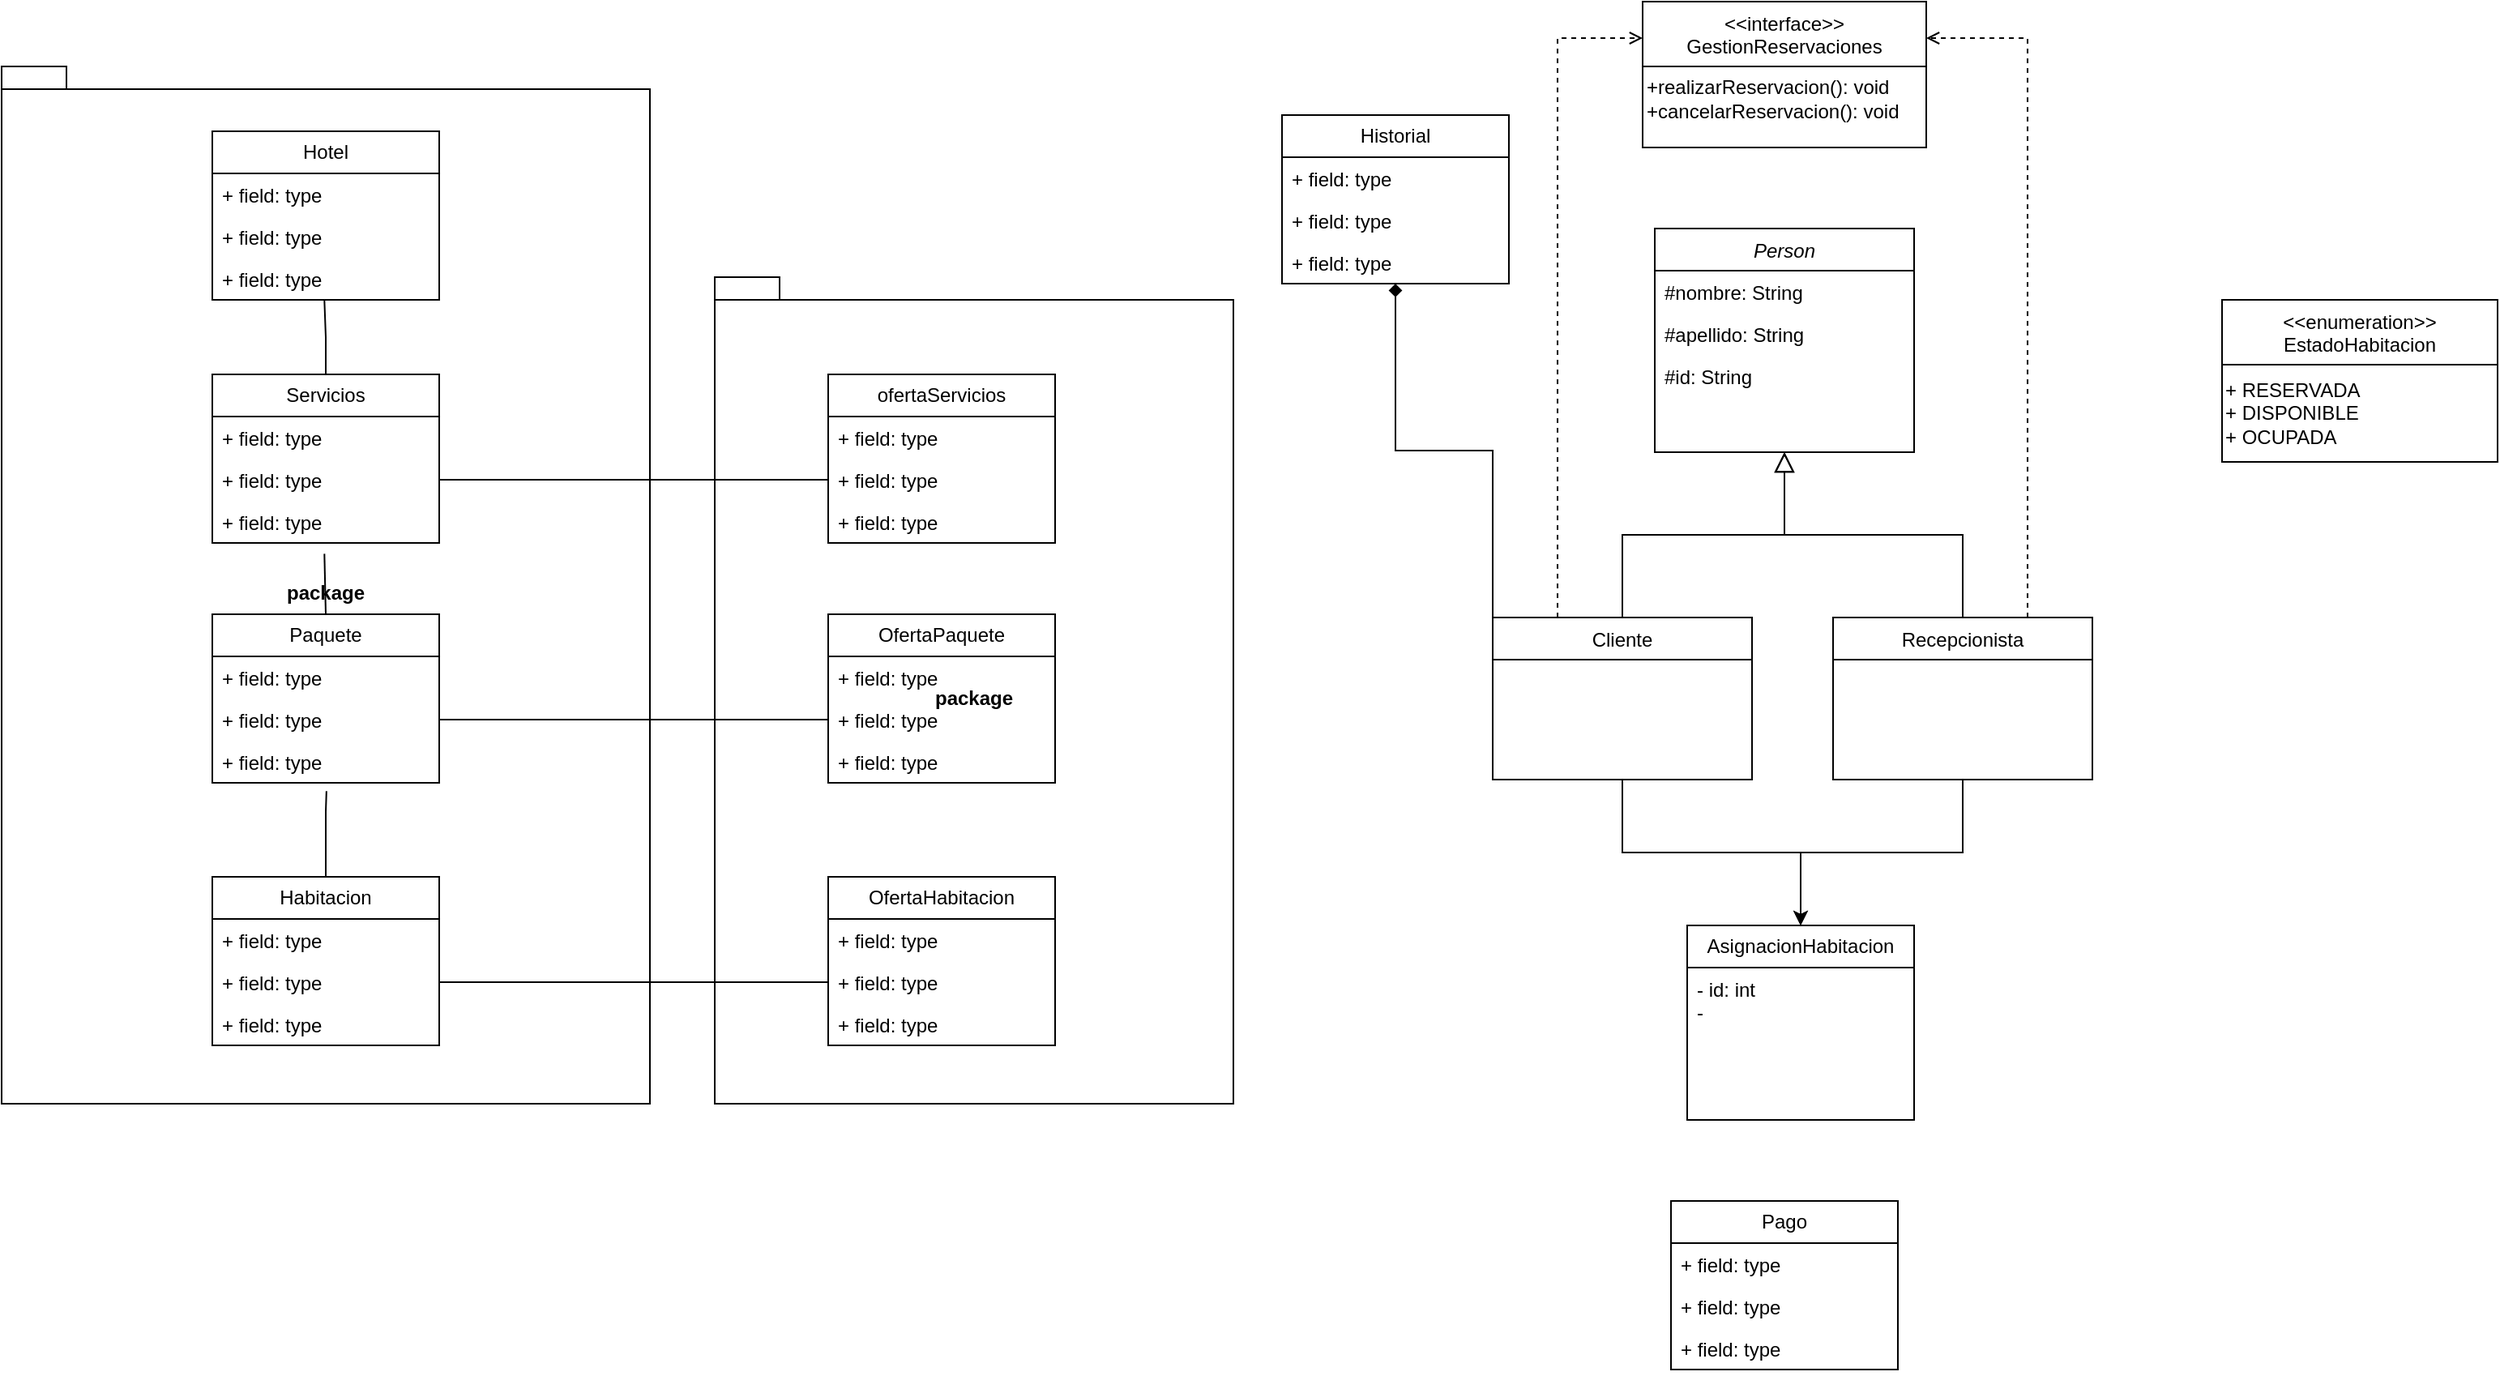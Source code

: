 <mxfile version="24.4.10" type="github">
  <diagram id="C5RBs43oDa-KdzZeNtuy" name="Page-1">
    <mxGraphModel dx="2172" dy="1944" grid="1" gridSize="10" guides="1" tooltips="1" connect="1" arrows="1" fold="1" page="1" pageScale="1" pageWidth="827" pageHeight="1169" math="0" shadow="0">
      <root>
        <mxCell id="WIyWlLk6GJQsqaUBKTNV-0" />
        <mxCell id="WIyWlLk6GJQsqaUBKTNV-1" parent="WIyWlLk6GJQsqaUBKTNV-0" />
        <mxCell id="N4pSZDwO3v6WcjhLpMqt-45" value="package" style="shape=folder;fontStyle=1;spacingTop=10;tabWidth=40;tabHeight=14;tabPosition=left;html=1;whiteSpace=wrap;" vertex="1" parent="WIyWlLk6GJQsqaUBKTNV-1">
          <mxGeometry x="-360" y="150" width="320" height="510" as="geometry" />
        </mxCell>
        <mxCell id="N4pSZDwO3v6WcjhLpMqt-44" value="package" style="shape=folder;fontStyle=1;spacingTop=10;tabWidth=40;tabHeight=14;tabPosition=left;html=1;whiteSpace=wrap;" vertex="1" parent="WIyWlLk6GJQsqaUBKTNV-1">
          <mxGeometry x="-800" y="20" width="400" height="640" as="geometry" />
        </mxCell>
        <mxCell id="zkfFHV4jXpPFQw0GAbJ--0" value="Person" style="swimlane;fontStyle=2;align=center;verticalAlign=top;childLayout=stackLayout;horizontal=1;startSize=26;horizontalStack=0;resizeParent=1;resizeLast=0;collapsible=1;marginBottom=0;rounded=0;shadow=0;strokeWidth=1;" parent="WIyWlLk6GJQsqaUBKTNV-1" vertex="1">
          <mxGeometry x="220" y="120" width="160" height="138" as="geometry">
            <mxRectangle x="230" y="140" width="160" height="26" as="alternateBounds" />
          </mxGeometry>
        </mxCell>
        <mxCell id="zkfFHV4jXpPFQw0GAbJ--1" value="#nombre: String" style="text;align=left;verticalAlign=top;spacingLeft=4;spacingRight=4;overflow=hidden;rotatable=0;points=[[0,0.5],[1,0.5]];portConstraint=eastwest;" parent="zkfFHV4jXpPFQw0GAbJ--0" vertex="1">
          <mxGeometry y="26" width="160" height="26" as="geometry" />
        </mxCell>
        <mxCell id="zkfFHV4jXpPFQw0GAbJ--2" value="#apellido: String" style="text;align=left;verticalAlign=top;spacingLeft=4;spacingRight=4;overflow=hidden;rotatable=0;points=[[0,0.5],[1,0.5]];portConstraint=eastwest;rounded=0;shadow=0;html=0;" parent="zkfFHV4jXpPFQw0GAbJ--0" vertex="1">
          <mxGeometry y="52" width="160" height="26" as="geometry" />
        </mxCell>
        <mxCell id="zkfFHV4jXpPFQw0GAbJ--3" value="#id: String" style="text;align=left;verticalAlign=top;spacingLeft=4;spacingRight=4;overflow=hidden;rotatable=0;points=[[0,0.5],[1,0.5]];portConstraint=eastwest;rounded=0;shadow=0;html=0;" parent="zkfFHV4jXpPFQw0GAbJ--0" vertex="1">
          <mxGeometry y="78" width="160" height="26" as="geometry" />
        </mxCell>
        <mxCell id="N4pSZDwO3v6WcjhLpMqt-57" style="edgeStyle=orthogonalEdgeStyle;rounded=0;orthogonalLoop=1;jettySize=auto;html=1;exitX=0.5;exitY=1;exitDx=0;exitDy=0;entryX=0.5;entryY=0;entryDx=0;entryDy=0;" edge="1" parent="WIyWlLk6GJQsqaUBKTNV-1" source="zkfFHV4jXpPFQw0GAbJ--6" target="N4pSZDwO3v6WcjhLpMqt-9">
          <mxGeometry relative="1" as="geometry" />
        </mxCell>
        <mxCell id="N4pSZDwO3v6WcjhLpMqt-63" style="edgeStyle=orthogonalEdgeStyle;rounded=0;orthogonalLoop=1;jettySize=auto;html=1;exitX=0.25;exitY=0;exitDx=0;exitDy=0;entryX=0;entryY=0.25;entryDx=0;entryDy=0;dashed=1;endArrow=open;endFill=0;" edge="1" parent="WIyWlLk6GJQsqaUBKTNV-1" source="zkfFHV4jXpPFQw0GAbJ--6" target="zFtzIH7kKe3bV-_yGn1V-0">
          <mxGeometry relative="1" as="geometry" />
        </mxCell>
        <mxCell id="N4pSZDwO3v6WcjhLpMqt-65" style="edgeStyle=orthogonalEdgeStyle;rounded=0;orthogonalLoop=1;jettySize=auto;html=1;exitX=0;exitY=0;exitDx=0;exitDy=0;entryX=0.5;entryY=1;entryDx=0;entryDy=0;endArrow=diamond;endFill=1;" edge="1" parent="WIyWlLk6GJQsqaUBKTNV-1" source="zkfFHV4jXpPFQw0GAbJ--6" target="N4pSZDwO3v6WcjhLpMqt-1">
          <mxGeometry relative="1" as="geometry" />
        </mxCell>
        <mxCell id="zkfFHV4jXpPFQw0GAbJ--6" value="Cliente" style="swimlane;fontStyle=0;align=center;verticalAlign=top;childLayout=stackLayout;horizontal=1;startSize=26;horizontalStack=0;resizeParent=1;resizeLast=0;collapsible=1;marginBottom=0;rounded=0;shadow=0;strokeWidth=1;" parent="WIyWlLk6GJQsqaUBKTNV-1" vertex="1">
          <mxGeometry x="120" y="360" width="160" height="100" as="geometry">
            <mxRectangle x="130" y="380" width="160" height="26" as="alternateBounds" />
          </mxGeometry>
        </mxCell>
        <mxCell id="zkfFHV4jXpPFQw0GAbJ--12" value="" style="endArrow=block;endSize=10;endFill=0;shadow=0;strokeWidth=1;rounded=0;curved=0;edgeStyle=elbowEdgeStyle;elbow=vertical;" parent="WIyWlLk6GJQsqaUBKTNV-1" source="zkfFHV4jXpPFQw0GAbJ--6" target="zkfFHV4jXpPFQw0GAbJ--0" edge="1">
          <mxGeometry width="160" relative="1" as="geometry">
            <mxPoint x="200" y="203" as="sourcePoint" />
            <mxPoint x="200" y="203" as="targetPoint" />
          </mxGeometry>
        </mxCell>
        <mxCell id="N4pSZDwO3v6WcjhLpMqt-58" style="edgeStyle=orthogonalEdgeStyle;rounded=0;orthogonalLoop=1;jettySize=auto;html=1;exitX=0.5;exitY=1;exitDx=0;exitDy=0;entryX=0.5;entryY=0;entryDx=0;entryDy=0;" edge="1" parent="WIyWlLk6GJQsqaUBKTNV-1" source="zkfFHV4jXpPFQw0GAbJ--13" target="N4pSZDwO3v6WcjhLpMqt-9">
          <mxGeometry relative="1" as="geometry" />
        </mxCell>
        <mxCell id="N4pSZDwO3v6WcjhLpMqt-64" style="edgeStyle=orthogonalEdgeStyle;rounded=0;orthogonalLoop=1;jettySize=auto;html=1;exitX=0.75;exitY=0;exitDx=0;exitDy=0;entryX=1;entryY=0.25;entryDx=0;entryDy=0;dashed=1;endArrow=open;endFill=0;" edge="1" parent="WIyWlLk6GJQsqaUBKTNV-1" source="zkfFHV4jXpPFQw0GAbJ--13" target="zFtzIH7kKe3bV-_yGn1V-0">
          <mxGeometry relative="1" as="geometry" />
        </mxCell>
        <mxCell id="zkfFHV4jXpPFQw0GAbJ--13" value="Recepcionista" style="swimlane;fontStyle=0;align=center;verticalAlign=top;childLayout=stackLayout;horizontal=1;startSize=26;horizontalStack=0;resizeParent=1;resizeLast=0;collapsible=1;marginBottom=0;rounded=0;shadow=0;strokeWidth=1;" parent="WIyWlLk6GJQsqaUBKTNV-1" vertex="1">
          <mxGeometry x="330" y="360" width="160" height="100" as="geometry">
            <mxRectangle x="340" y="380" width="170" height="26" as="alternateBounds" />
          </mxGeometry>
        </mxCell>
        <mxCell id="zkfFHV4jXpPFQw0GAbJ--16" value="" style="endArrow=block;endSize=10;endFill=0;shadow=0;strokeWidth=1;rounded=0;curved=0;edgeStyle=elbowEdgeStyle;elbow=vertical;" parent="WIyWlLk6GJQsqaUBKTNV-1" source="zkfFHV4jXpPFQw0GAbJ--13" target="zkfFHV4jXpPFQw0GAbJ--0" edge="1">
          <mxGeometry width="160" relative="1" as="geometry">
            <mxPoint x="210" y="373" as="sourcePoint" />
            <mxPoint x="310" y="271" as="targetPoint" />
          </mxGeometry>
        </mxCell>
        <mxCell id="zFtzIH7kKe3bV-_yGn1V-0" value="&lt;&lt;interface&gt;&gt;&#xa;GestionReservaciones" style="swimlane;fontStyle=0;align=center;verticalAlign=top;childLayout=stackLayout;horizontal=1;startSize=40;horizontalStack=0;resizeParent=1;resizeLast=0;collapsible=1;marginBottom=0;rounded=0;shadow=0;strokeWidth=1;" parent="WIyWlLk6GJQsqaUBKTNV-1" vertex="1">
          <mxGeometry x="212.5" y="-20" width="175" height="90" as="geometry">
            <mxRectangle x="130" y="380" width="160" height="26" as="alternateBounds" />
          </mxGeometry>
        </mxCell>
        <mxCell id="zFtzIH7kKe3bV-_yGn1V-1" value="+realizarReservacion(): void&lt;div&gt;+cancelarReservacion(): void&lt;/div&gt;" style="text;html=1;align=left;verticalAlign=middle;resizable=0;points=[];autosize=1;strokeColor=none;fillColor=none;" parent="zFtzIH7kKe3bV-_yGn1V-0" vertex="1">
          <mxGeometry y="40" width="175" height="40" as="geometry" />
        </mxCell>
        <mxCell id="zFtzIH7kKe3bV-_yGn1V-3" value="&lt;&lt;enumeration&gt;&gt;&#xa;EstadoHabitacion" style="swimlane;fontStyle=0;align=center;verticalAlign=top;childLayout=stackLayout;horizontal=1;startSize=40;horizontalStack=0;resizeParent=1;resizeLast=0;collapsible=1;marginBottom=0;rounded=0;shadow=0;strokeWidth=1;" parent="WIyWlLk6GJQsqaUBKTNV-1" vertex="1">
          <mxGeometry x="570" y="164" width="170" height="100" as="geometry">
            <mxRectangle x="130" y="380" width="160" height="26" as="alternateBounds" />
          </mxGeometry>
        </mxCell>
        <mxCell id="zFtzIH7kKe3bV-_yGn1V-4" value="+ RESERVADA&lt;div&gt;+ DISPONIBLE&lt;/div&gt;&lt;div&gt;+ OCUPADA&lt;/div&gt;" style="text;html=1;align=left;verticalAlign=middle;resizable=0;points=[];autosize=1;strokeColor=none;fillColor=none;" parent="zFtzIH7kKe3bV-_yGn1V-3" vertex="1">
          <mxGeometry y="40" width="170" height="60" as="geometry" />
        </mxCell>
        <mxCell id="N4pSZDwO3v6WcjhLpMqt-1" value="Historial" style="swimlane;fontStyle=0;childLayout=stackLayout;horizontal=1;startSize=26;fillColor=none;horizontalStack=0;resizeParent=1;resizeParentMax=0;resizeLast=0;collapsible=1;marginBottom=0;whiteSpace=wrap;html=1;" vertex="1" parent="WIyWlLk6GJQsqaUBKTNV-1">
          <mxGeometry x="-10" y="50" width="140" height="104" as="geometry" />
        </mxCell>
        <mxCell id="N4pSZDwO3v6WcjhLpMqt-2" value="+ field: type" style="text;strokeColor=none;fillColor=none;align=left;verticalAlign=top;spacingLeft=4;spacingRight=4;overflow=hidden;rotatable=0;points=[[0,0.5],[1,0.5]];portConstraint=eastwest;whiteSpace=wrap;html=1;" vertex="1" parent="N4pSZDwO3v6WcjhLpMqt-1">
          <mxGeometry y="26" width="140" height="26" as="geometry" />
        </mxCell>
        <mxCell id="N4pSZDwO3v6WcjhLpMqt-3" value="+ field: type" style="text;strokeColor=none;fillColor=none;align=left;verticalAlign=top;spacingLeft=4;spacingRight=4;overflow=hidden;rotatable=0;points=[[0,0.5],[1,0.5]];portConstraint=eastwest;whiteSpace=wrap;html=1;" vertex="1" parent="N4pSZDwO3v6WcjhLpMqt-1">
          <mxGeometry y="52" width="140" height="26" as="geometry" />
        </mxCell>
        <mxCell id="N4pSZDwO3v6WcjhLpMqt-4" value="+ field: type" style="text;strokeColor=none;fillColor=none;align=left;verticalAlign=top;spacingLeft=4;spacingRight=4;overflow=hidden;rotatable=0;points=[[0,0.5],[1,0.5]];portConstraint=eastwest;whiteSpace=wrap;html=1;" vertex="1" parent="N4pSZDwO3v6WcjhLpMqt-1">
          <mxGeometry y="78" width="140" height="26" as="geometry" />
        </mxCell>
        <mxCell id="N4pSZDwO3v6WcjhLpMqt-5" value="Pago" style="swimlane;fontStyle=0;childLayout=stackLayout;horizontal=1;startSize=26;fillColor=none;horizontalStack=0;resizeParent=1;resizeParentMax=0;resizeLast=0;collapsible=1;marginBottom=0;whiteSpace=wrap;html=1;" vertex="1" parent="WIyWlLk6GJQsqaUBKTNV-1">
          <mxGeometry x="230" y="720" width="140" height="104" as="geometry" />
        </mxCell>
        <mxCell id="N4pSZDwO3v6WcjhLpMqt-6" value="+ field: type" style="text;strokeColor=none;fillColor=none;align=left;verticalAlign=top;spacingLeft=4;spacingRight=4;overflow=hidden;rotatable=0;points=[[0,0.5],[1,0.5]];portConstraint=eastwest;whiteSpace=wrap;html=1;" vertex="1" parent="N4pSZDwO3v6WcjhLpMqt-5">
          <mxGeometry y="26" width="140" height="26" as="geometry" />
        </mxCell>
        <mxCell id="N4pSZDwO3v6WcjhLpMqt-7" value="+ field: type" style="text;strokeColor=none;fillColor=none;align=left;verticalAlign=top;spacingLeft=4;spacingRight=4;overflow=hidden;rotatable=0;points=[[0,0.5],[1,0.5]];portConstraint=eastwest;whiteSpace=wrap;html=1;" vertex="1" parent="N4pSZDwO3v6WcjhLpMqt-5">
          <mxGeometry y="52" width="140" height="26" as="geometry" />
        </mxCell>
        <mxCell id="N4pSZDwO3v6WcjhLpMqt-8" value="+ field: type" style="text;strokeColor=none;fillColor=none;align=left;verticalAlign=top;spacingLeft=4;spacingRight=4;overflow=hidden;rotatable=0;points=[[0,0.5],[1,0.5]];portConstraint=eastwest;whiteSpace=wrap;html=1;" vertex="1" parent="N4pSZDwO3v6WcjhLpMqt-5">
          <mxGeometry y="78" width="140" height="26" as="geometry" />
        </mxCell>
        <mxCell id="N4pSZDwO3v6WcjhLpMqt-9" value="AsignacionHabitacion" style="swimlane;fontStyle=0;childLayout=stackLayout;horizontal=1;startSize=26;fillColor=none;horizontalStack=0;resizeParent=1;resizeParentMax=0;resizeLast=0;collapsible=1;marginBottom=0;whiteSpace=wrap;html=1;" vertex="1" parent="WIyWlLk6GJQsqaUBKTNV-1">
          <mxGeometry x="240" y="550" width="140" height="120" as="geometry" />
        </mxCell>
        <mxCell id="N4pSZDwO3v6WcjhLpMqt-10" value="- id: int&lt;div&gt;-&amp;nbsp;&lt;/div&gt;" style="text;strokeColor=none;fillColor=none;align=left;verticalAlign=top;spacingLeft=4;spacingRight=4;overflow=hidden;rotatable=0;points=[[0,0.5],[1,0.5]];portConstraint=eastwest;whiteSpace=wrap;html=1;" vertex="1" parent="N4pSZDwO3v6WcjhLpMqt-9">
          <mxGeometry y="26" width="140" height="94" as="geometry" />
        </mxCell>
        <mxCell id="N4pSZDwO3v6WcjhLpMqt-13" value="OfertaHabitacion" style="swimlane;fontStyle=0;childLayout=stackLayout;horizontal=1;startSize=26;fillColor=none;horizontalStack=0;resizeParent=1;resizeParentMax=0;resizeLast=0;collapsible=1;marginBottom=0;whiteSpace=wrap;html=1;" vertex="1" parent="WIyWlLk6GJQsqaUBKTNV-1">
          <mxGeometry x="-290" y="520" width="140" height="104" as="geometry" />
        </mxCell>
        <mxCell id="N4pSZDwO3v6WcjhLpMqt-14" value="+ field: type" style="text;strokeColor=none;fillColor=none;align=left;verticalAlign=top;spacingLeft=4;spacingRight=4;overflow=hidden;rotatable=0;points=[[0,0.5],[1,0.5]];portConstraint=eastwest;whiteSpace=wrap;html=1;" vertex="1" parent="N4pSZDwO3v6WcjhLpMqt-13">
          <mxGeometry y="26" width="140" height="26" as="geometry" />
        </mxCell>
        <mxCell id="N4pSZDwO3v6WcjhLpMqt-15" value="+ field: type" style="text;strokeColor=none;fillColor=none;align=left;verticalAlign=top;spacingLeft=4;spacingRight=4;overflow=hidden;rotatable=0;points=[[0,0.5],[1,0.5]];portConstraint=eastwest;whiteSpace=wrap;html=1;" vertex="1" parent="N4pSZDwO3v6WcjhLpMqt-13">
          <mxGeometry y="52" width="140" height="26" as="geometry" />
        </mxCell>
        <mxCell id="N4pSZDwO3v6WcjhLpMqt-16" value="+ field: type" style="text;strokeColor=none;fillColor=none;align=left;verticalAlign=top;spacingLeft=4;spacingRight=4;overflow=hidden;rotatable=0;points=[[0,0.5],[1,0.5]];portConstraint=eastwest;whiteSpace=wrap;html=1;" vertex="1" parent="N4pSZDwO3v6WcjhLpMqt-13">
          <mxGeometry y="78" width="140" height="26" as="geometry" />
        </mxCell>
        <mxCell id="N4pSZDwO3v6WcjhLpMqt-17" value="OfertaPaquete" style="swimlane;fontStyle=0;childLayout=stackLayout;horizontal=1;startSize=26;fillColor=none;horizontalStack=0;resizeParent=1;resizeParentMax=0;resizeLast=0;collapsible=1;marginBottom=0;whiteSpace=wrap;html=1;" vertex="1" parent="WIyWlLk6GJQsqaUBKTNV-1">
          <mxGeometry x="-290" y="358" width="140" height="104" as="geometry" />
        </mxCell>
        <mxCell id="N4pSZDwO3v6WcjhLpMqt-18" value="+ field: type" style="text;strokeColor=none;fillColor=none;align=left;verticalAlign=top;spacingLeft=4;spacingRight=4;overflow=hidden;rotatable=0;points=[[0,0.5],[1,0.5]];portConstraint=eastwest;whiteSpace=wrap;html=1;" vertex="1" parent="N4pSZDwO3v6WcjhLpMqt-17">
          <mxGeometry y="26" width="140" height="26" as="geometry" />
        </mxCell>
        <mxCell id="N4pSZDwO3v6WcjhLpMqt-19" value="+ field: type" style="text;strokeColor=none;fillColor=none;align=left;verticalAlign=top;spacingLeft=4;spacingRight=4;overflow=hidden;rotatable=0;points=[[0,0.5],[1,0.5]];portConstraint=eastwest;whiteSpace=wrap;html=1;" vertex="1" parent="N4pSZDwO3v6WcjhLpMqt-17">
          <mxGeometry y="52" width="140" height="26" as="geometry" />
        </mxCell>
        <mxCell id="N4pSZDwO3v6WcjhLpMqt-20" value="+ field: type" style="text;strokeColor=none;fillColor=none;align=left;verticalAlign=top;spacingLeft=4;spacingRight=4;overflow=hidden;rotatable=0;points=[[0,0.5],[1,0.5]];portConstraint=eastwest;whiteSpace=wrap;html=1;" vertex="1" parent="N4pSZDwO3v6WcjhLpMqt-17">
          <mxGeometry y="78" width="140" height="26" as="geometry" />
        </mxCell>
        <mxCell id="N4pSZDwO3v6WcjhLpMqt-21" value="Hotel" style="swimlane;fontStyle=0;childLayout=stackLayout;horizontal=1;startSize=26;fillColor=none;horizontalStack=0;resizeParent=1;resizeParentMax=0;resizeLast=0;collapsible=1;marginBottom=0;whiteSpace=wrap;html=1;" vertex="1" parent="WIyWlLk6GJQsqaUBKTNV-1">
          <mxGeometry x="-670" y="60" width="140" height="104" as="geometry" />
        </mxCell>
        <mxCell id="N4pSZDwO3v6WcjhLpMqt-22" value="+ field: type" style="text;strokeColor=none;fillColor=none;align=left;verticalAlign=top;spacingLeft=4;spacingRight=4;overflow=hidden;rotatable=0;points=[[0,0.5],[1,0.5]];portConstraint=eastwest;whiteSpace=wrap;html=1;" vertex="1" parent="N4pSZDwO3v6WcjhLpMqt-21">
          <mxGeometry y="26" width="140" height="26" as="geometry" />
        </mxCell>
        <mxCell id="N4pSZDwO3v6WcjhLpMqt-23" value="+ field: type" style="text;strokeColor=none;fillColor=none;align=left;verticalAlign=top;spacingLeft=4;spacingRight=4;overflow=hidden;rotatable=0;points=[[0,0.5],[1,0.5]];portConstraint=eastwest;whiteSpace=wrap;html=1;" vertex="1" parent="N4pSZDwO3v6WcjhLpMqt-21">
          <mxGeometry y="52" width="140" height="26" as="geometry" />
        </mxCell>
        <mxCell id="N4pSZDwO3v6WcjhLpMqt-24" value="+ field: type" style="text;strokeColor=none;fillColor=none;align=left;verticalAlign=top;spacingLeft=4;spacingRight=4;overflow=hidden;rotatable=0;points=[[0,0.5],[1,0.5]];portConstraint=eastwest;whiteSpace=wrap;html=1;" vertex="1" parent="N4pSZDwO3v6WcjhLpMqt-21">
          <mxGeometry y="78" width="140" height="26" as="geometry" />
        </mxCell>
        <mxCell id="N4pSZDwO3v6WcjhLpMqt-25" value="Habitacion" style="swimlane;fontStyle=0;childLayout=stackLayout;horizontal=1;startSize=26;fillColor=none;horizontalStack=0;resizeParent=1;resizeParentMax=0;resizeLast=0;collapsible=1;marginBottom=0;whiteSpace=wrap;html=1;" vertex="1" parent="WIyWlLk6GJQsqaUBKTNV-1">
          <mxGeometry x="-670" y="520" width="140" height="104" as="geometry" />
        </mxCell>
        <mxCell id="N4pSZDwO3v6WcjhLpMqt-26" value="+ field: type" style="text;strokeColor=none;fillColor=none;align=left;verticalAlign=top;spacingLeft=4;spacingRight=4;overflow=hidden;rotatable=0;points=[[0,0.5],[1,0.5]];portConstraint=eastwest;whiteSpace=wrap;html=1;" vertex="1" parent="N4pSZDwO3v6WcjhLpMqt-25">
          <mxGeometry y="26" width="140" height="26" as="geometry" />
        </mxCell>
        <mxCell id="N4pSZDwO3v6WcjhLpMqt-27" value="+ field: type" style="text;strokeColor=none;fillColor=none;align=left;verticalAlign=top;spacingLeft=4;spacingRight=4;overflow=hidden;rotatable=0;points=[[0,0.5],[1,0.5]];portConstraint=eastwest;whiteSpace=wrap;html=1;" vertex="1" parent="N4pSZDwO3v6WcjhLpMqt-25">
          <mxGeometry y="52" width="140" height="26" as="geometry" />
        </mxCell>
        <mxCell id="N4pSZDwO3v6WcjhLpMqt-28" value="+ field: type" style="text;strokeColor=none;fillColor=none;align=left;verticalAlign=top;spacingLeft=4;spacingRight=4;overflow=hidden;rotatable=0;points=[[0,0.5],[1,0.5]];portConstraint=eastwest;whiteSpace=wrap;html=1;" vertex="1" parent="N4pSZDwO3v6WcjhLpMqt-25">
          <mxGeometry y="78" width="140" height="26" as="geometry" />
        </mxCell>
        <mxCell id="N4pSZDwO3v6WcjhLpMqt-30" value="Paquete" style="swimlane;fontStyle=0;childLayout=stackLayout;horizontal=1;startSize=26;fillColor=none;horizontalStack=0;resizeParent=1;resizeParentMax=0;resizeLast=0;collapsible=1;marginBottom=0;whiteSpace=wrap;html=1;" vertex="1" parent="WIyWlLk6GJQsqaUBKTNV-1">
          <mxGeometry x="-670" y="358" width="140" height="104" as="geometry" />
        </mxCell>
        <mxCell id="N4pSZDwO3v6WcjhLpMqt-31" value="+ field: type" style="text;strokeColor=none;fillColor=none;align=left;verticalAlign=top;spacingLeft=4;spacingRight=4;overflow=hidden;rotatable=0;points=[[0,0.5],[1,0.5]];portConstraint=eastwest;whiteSpace=wrap;html=1;" vertex="1" parent="N4pSZDwO3v6WcjhLpMqt-30">
          <mxGeometry y="26" width="140" height="26" as="geometry" />
        </mxCell>
        <mxCell id="N4pSZDwO3v6WcjhLpMqt-32" value="+ field: type" style="text;strokeColor=none;fillColor=none;align=left;verticalAlign=top;spacingLeft=4;spacingRight=4;overflow=hidden;rotatable=0;points=[[0,0.5],[1,0.5]];portConstraint=eastwest;whiteSpace=wrap;html=1;" vertex="1" parent="N4pSZDwO3v6WcjhLpMqt-30">
          <mxGeometry y="52" width="140" height="26" as="geometry" />
        </mxCell>
        <mxCell id="N4pSZDwO3v6WcjhLpMqt-33" value="+ field: type" style="text;strokeColor=none;fillColor=none;align=left;verticalAlign=top;spacingLeft=4;spacingRight=4;overflow=hidden;rotatable=0;points=[[0,0.5],[1,0.5]];portConstraint=eastwest;whiteSpace=wrap;html=1;" vertex="1" parent="N4pSZDwO3v6WcjhLpMqt-30">
          <mxGeometry y="78" width="140" height="26" as="geometry" />
        </mxCell>
        <mxCell id="N4pSZDwO3v6WcjhLpMqt-34" value="ofertaServicios" style="swimlane;fontStyle=0;childLayout=stackLayout;horizontal=1;startSize=26;fillColor=none;horizontalStack=0;resizeParent=1;resizeParentMax=0;resizeLast=0;collapsible=1;marginBottom=0;whiteSpace=wrap;html=1;" vertex="1" parent="WIyWlLk6GJQsqaUBKTNV-1">
          <mxGeometry x="-290" y="210" width="140" height="104" as="geometry" />
        </mxCell>
        <mxCell id="N4pSZDwO3v6WcjhLpMqt-35" value="+ field: type" style="text;strokeColor=none;fillColor=none;align=left;verticalAlign=top;spacingLeft=4;spacingRight=4;overflow=hidden;rotatable=0;points=[[0,0.5],[1,0.5]];portConstraint=eastwest;whiteSpace=wrap;html=1;" vertex="1" parent="N4pSZDwO3v6WcjhLpMqt-34">
          <mxGeometry y="26" width="140" height="26" as="geometry" />
        </mxCell>
        <mxCell id="N4pSZDwO3v6WcjhLpMqt-36" value="+ field: type" style="text;strokeColor=none;fillColor=none;align=left;verticalAlign=top;spacingLeft=4;spacingRight=4;overflow=hidden;rotatable=0;points=[[0,0.5],[1,0.5]];portConstraint=eastwest;whiteSpace=wrap;html=1;" vertex="1" parent="N4pSZDwO3v6WcjhLpMqt-34">
          <mxGeometry y="52" width="140" height="26" as="geometry" />
        </mxCell>
        <mxCell id="N4pSZDwO3v6WcjhLpMqt-37" value="+ field: type" style="text;strokeColor=none;fillColor=none;align=left;verticalAlign=top;spacingLeft=4;spacingRight=4;overflow=hidden;rotatable=0;points=[[0,0.5],[1,0.5]];portConstraint=eastwest;whiteSpace=wrap;html=1;" vertex="1" parent="N4pSZDwO3v6WcjhLpMqt-34">
          <mxGeometry y="78" width="140" height="26" as="geometry" />
        </mxCell>
        <mxCell id="N4pSZDwO3v6WcjhLpMqt-38" value="Servicios" style="swimlane;fontStyle=0;childLayout=stackLayout;horizontal=1;startSize=26;fillColor=none;horizontalStack=0;resizeParent=1;resizeParentMax=0;resizeLast=0;collapsible=1;marginBottom=0;whiteSpace=wrap;html=1;" vertex="1" parent="WIyWlLk6GJQsqaUBKTNV-1">
          <mxGeometry x="-670" y="210" width="140" height="104" as="geometry" />
        </mxCell>
        <mxCell id="N4pSZDwO3v6WcjhLpMqt-39" value="+ field: type" style="text;strokeColor=none;fillColor=none;align=left;verticalAlign=top;spacingLeft=4;spacingRight=4;overflow=hidden;rotatable=0;points=[[0,0.5],[1,0.5]];portConstraint=eastwest;whiteSpace=wrap;html=1;" vertex="1" parent="N4pSZDwO3v6WcjhLpMqt-38">
          <mxGeometry y="26" width="140" height="26" as="geometry" />
        </mxCell>
        <mxCell id="N4pSZDwO3v6WcjhLpMqt-40" value="+ field: type" style="text;strokeColor=none;fillColor=none;align=left;verticalAlign=top;spacingLeft=4;spacingRight=4;overflow=hidden;rotatable=0;points=[[0,0.5],[1,0.5]];portConstraint=eastwest;whiteSpace=wrap;html=1;" vertex="1" parent="N4pSZDwO3v6WcjhLpMqt-38">
          <mxGeometry y="52" width="140" height="26" as="geometry" />
        </mxCell>
        <mxCell id="N4pSZDwO3v6WcjhLpMqt-41" value="+ field: type" style="text;strokeColor=none;fillColor=none;align=left;verticalAlign=top;spacingLeft=4;spacingRight=4;overflow=hidden;rotatable=0;points=[[0,0.5],[1,0.5]];portConstraint=eastwest;whiteSpace=wrap;html=1;" vertex="1" parent="N4pSZDwO3v6WcjhLpMqt-38">
          <mxGeometry y="78" width="140" height="26" as="geometry" />
        </mxCell>
        <mxCell id="N4pSZDwO3v6WcjhLpMqt-46" style="edgeStyle=orthogonalEdgeStyle;rounded=0;orthogonalLoop=1;jettySize=auto;html=1;exitX=1;exitY=0.5;exitDx=0;exitDy=0;endArrow=none;endFill=0;" edge="1" parent="WIyWlLk6GJQsqaUBKTNV-1" source="N4pSZDwO3v6WcjhLpMqt-40" target="N4pSZDwO3v6WcjhLpMqt-36">
          <mxGeometry relative="1" as="geometry" />
        </mxCell>
        <mxCell id="N4pSZDwO3v6WcjhLpMqt-49" style="edgeStyle=orthogonalEdgeStyle;rounded=0;orthogonalLoop=1;jettySize=auto;html=1;exitX=0;exitY=0.5;exitDx=0;exitDy=0;entryX=1;entryY=0.5;entryDx=0;entryDy=0;endArrow=none;endFill=0;" edge="1" parent="WIyWlLk6GJQsqaUBKTNV-1" source="N4pSZDwO3v6WcjhLpMqt-19" target="N4pSZDwO3v6WcjhLpMqt-32">
          <mxGeometry relative="1" as="geometry" />
        </mxCell>
        <mxCell id="N4pSZDwO3v6WcjhLpMqt-51" style="edgeStyle=orthogonalEdgeStyle;rounded=0;orthogonalLoop=1;jettySize=auto;html=1;exitX=1;exitY=0.5;exitDx=0;exitDy=0;endArrow=none;endFill=0;" edge="1" parent="WIyWlLk6GJQsqaUBKTNV-1" source="N4pSZDwO3v6WcjhLpMqt-27" target="N4pSZDwO3v6WcjhLpMqt-15">
          <mxGeometry relative="1" as="geometry" />
        </mxCell>
        <mxCell id="N4pSZDwO3v6WcjhLpMqt-53" style="edgeStyle=orthogonalEdgeStyle;rounded=0;orthogonalLoop=1;jettySize=auto;html=1;exitX=0.5;exitY=0;exitDx=0;exitDy=0;entryX=0.494;entryY=1.257;entryDx=0;entryDy=0;entryPerimeter=0;endArrow=none;endFill=0;" edge="1" parent="WIyWlLk6GJQsqaUBKTNV-1" source="N4pSZDwO3v6WcjhLpMqt-30" target="N4pSZDwO3v6WcjhLpMqt-41">
          <mxGeometry relative="1" as="geometry" />
        </mxCell>
        <mxCell id="N4pSZDwO3v6WcjhLpMqt-54" style="edgeStyle=orthogonalEdgeStyle;rounded=0;orthogonalLoop=1;jettySize=auto;html=1;exitX=0.5;exitY=0;exitDx=0;exitDy=0;entryX=0.494;entryY=1.015;entryDx=0;entryDy=0;entryPerimeter=0;endArrow=none;endFill=0;" edge="1" parent="WIyWlLk6GJQsqaUBKTNV-1" source="N4pSZDwO3v6WcjhLpMqt-38" target="N4pSZDwO3v6WcjhLpMqt-24">
          <mxGeometry relative="1" as="geometry" />
        </mxCell>
        <mxCell id="N4pSZDwO3v6WcjhLpMqt-56" style="edgeStyle=orthogonalEdgeStyle;rounded=0;orthogonalLoop=1;jettySize=auto;html=1;exitX=0.5;exitY=0;exitDx=0;exitDy=0;entryX=0.503;entryY=1.198;entryDx=0;entryDy=0;entryPerimeter=0;endArrow=none;endFill=0;" edge="1" parent="WIyWlLk6GJQsqaUBKTNV-1" source="N4pSZDwO3v6WcjhLpMqt-25" target="N4pSZDwO3v6WcjhLpMqt-33">
          <mxGeometry relative="1" as="geometry">
            <Array as="points">
              <mxPoint x="-600" y="480" />
              <mxPoint x="-600" y="480" />
            </Array>
          </mxGeometry>
        </mxCell>
        <mxCell id="N4pSZDwO3v6WcjhLpMqt-59" style="edgeStyle=orthogonalEdgeStyle;rounded=0;orthogonalLoop=1;jettySize=auto;html=1;exitX=0.5;exitY=0;exitDx=0;exitDy=0;entryX=0.501;entryY=1.189;entryDx=0;entryDy=0;entryPerimeter=0;endArrow=none;endFill=0;" edge="1" parent="WIyWlLk6GJQsqaUBKTNV-1" source="N4pSZDwO3v6WcjhLpMqt-5" target="N4pSZDwO3v6WcjhLpMqt-12">
          <mxGeometry relative="1" as="geometry">
            <Array as="points">
              <mxPoint x="300" y="679" />
              <mxPoint x="300" y="679" />
            </Array>
          </mxGeometry>
        </mxCell>
        <mxCell id="N4pSZDwO3v6WcjhLpMqt-62" style="edgeStyle=orthogonalEdgeStyle;rounded=0;orthogonalLoop=1;jettySize=auto;html=1;exitX=0;exitY=0.5;exitDx=0;exitDy=0;entryX=0.992;entryY=0.022;entryDx=0;entryDy=0;entryPerimeter=0;endArrow=none;endFill=0;" edge="1" parent="WIyWlLk6GJQsqaUBKTNV-1" source="N4pSZDwO3v6WcjhLpMqt-11" target="N4pSZDwO3v6WcjhLpMqt-16">
          <mxGeometry relative="1" as="geometry">
            <Array as="points">
              <mxPoint x="40" y="598" />
              <mxPoint x="40" y="599" />
            </Array>
          </mxGeometry>
        </mxCell>
      </root>
    </mxGraphModel>
  </diagram>
</mxfile>
